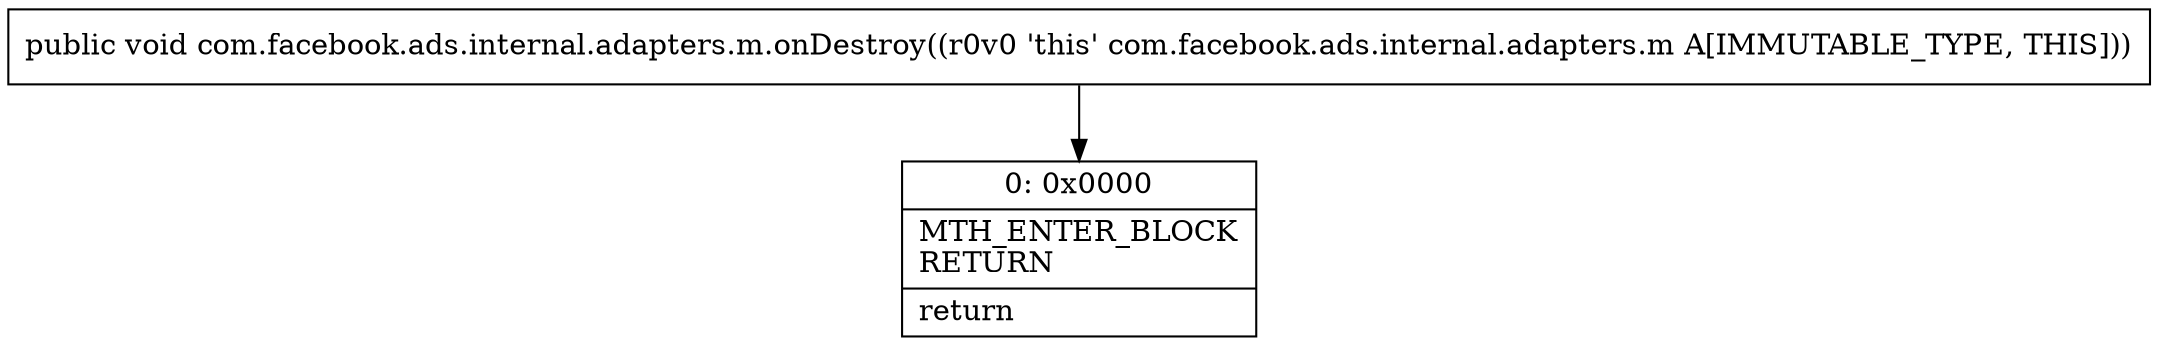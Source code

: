 digraph "CFG forcom.facebook.ads.internal.adapters.m.onDestroy()V" {
Node_0 [shape=record,label="{0\:\ 0x0000|MTH_ENTER_BLOCK\lRETURN\l|return\l}"];
MethodNode[shape=record,label="{public void com.facebook.ads.internal.adapters.m.onDestroy((r0v0 'this' com.facebook.ads.internal.adapters.m A[IMMUTABLE_TYPE, THIS])) }"];
MethodNode -> Node_0;
}

